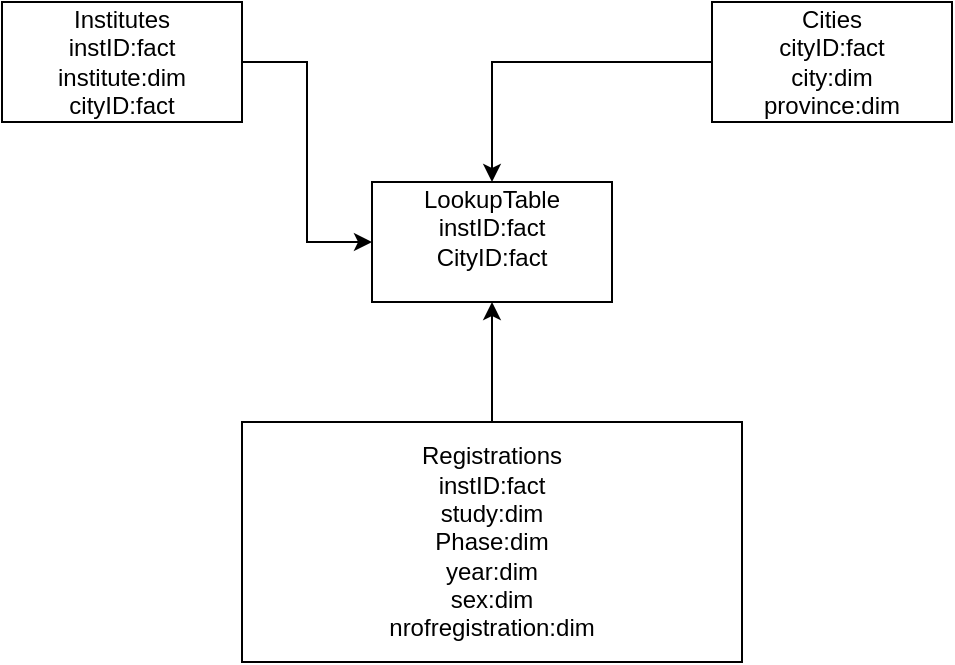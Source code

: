 <mxfile version="12.7.2" type="device"><diagram id="t-XyzGsvOoe--GTB5mO6" name="Page-1"><mxGraphModel dx="1108" dy="479" grid="1" gridSize="10" guides="1" tooltips="1" connect="1" arrows="1" fold="1" page="1" pageScale="1" pageWidth="826" pageHeight="1169" math="0" shadow="0"><root><mxCell id="0"/><mxCell id="1" parent="0"/><mxCell id="_t9LUuTm4OqtbSM9Wz8D-1" value="&lt;div&gt;LookupTable&lt;/div&gt;&lt;div&gt;instID:fact&lt;/div&gt;&lt;div&gt;CityID:fact&lt;/div&gt;&lt;div&gt;&lt;br&gt;&lt;/div&gt;" style="rounded=0;whiteSpace=wrap;html=1;" vertex="1" parent="1"><mxGeometry x="350" y="220" width="120" height="60" as="geometry"/></mxCell><mxCell id="_t9LUuTm4OqtbSM9Wz8D-6" style="edgeStyle=orthogonalEdgeStyle;rounded=0;orthogonalLoop=1;jettySize=auto;html=1;exitX=1;exitY=0.5;exitDx=0;exitDy=0;entryX=0;entryY=0.5;entryDx=0;entryDy=0;" edge="1" parent="1" source="_t9LUuTm4OqtbSM9Wz8D-2" target="_t9LUuTm4OqtbSM9Wz8D-1"><mxGeometry relative="1" as="geometry"/></mxCell><mxCell id="_t9LUuTm4OqtbSM9Wz8D-2" value="&lt;div&gt;Institutes&lt;/div&gt;&lt;div&gt;instID:fact&lt;/div&gt;&lt;div&gt;institute:dim&lt;/div&gt;&lt;div&gt;cityID:fact&lt;br&gt;&lt;/div&gt;" style="rounded=0;whiteSpace=wrap;html=1;" vertex="1" parent="1"><mxGeometry x="165" y="130" width="120" height="60" as="geometry"/></mxCell><mxCell id="_t9LUuTm4OqtbSM9Wz8D-8" style="edgeStyle=orthogonalEdgeStyle;rounded=0;orthogonalLoop=1;jettySize=auto;html=1;" edge="1" parent="1" source="_t9LUuTm4OqtbSM9Wz8D-3" target="_t9LUuTm4OqtbSM9Wz8D-1"><mxGeometry relative="1" as="geometry"/></mxCell><mxCell id="_t9LUuTm4OqtbSM9Wz8D-3" value="&lt;div&gt;Registrations&lt;/div&gt;&lt;div&gt;instID:fact&lt;/div&gt;&lt;div&gt;study:dim&lt;/div&gt;&lt;div&gt;Phase:dim&lt;/div&gt;&lt;div&gt;year:dim&lt;/div&gt;&lt;div&gt;sex:dim&lt;/div&gt;&lt;div&gt;nrofregistration:dim&lt;br&gt;&lt;/div&gt;" style="rounded=0;whiteSpace=wrap;html=1;" vertex="1" parent="1"><mxGeometry x="285" y="340" width="250" height="120" as="geometry"/></mxCell><mxCell id="_t9LUuTm4OqtbSM9Wz8D-7" style="edgeStyle=orthogonalEdgeStyle;rounded=0;orthogonalLoop=1;jettySize=auto;html=1;exitX=0;exitY=0.5;exitDx=0;exitDy=0;entryX=0.5;entryY=0;entryDx=0;entryDy=0;" edge="1" parent="1" source="_t9LUuTm4OqtbSM9Wz8D-4" target="_t9LUuTm4OqtbSM9Wz8D-1"><mxGeometry relative="1" as="geometry"/></mxCell><mxCell id="_t9LUuTm4OqtbSM9Wz8D-4" value="&lt;div&gt;Cities&lt;/div&gt;&lt;div&gt;cityID:fact&lt;/div&gt;&lt;div&gt;city:dim&lt;/div&gt;&lt;div&gt;province:dim&lt;br&gt;&lt;/div&gt;" style="rounded=0;whiteSpace=wrap;html=1;" vertex="1" parent="1"><mxGeometry x="520" y="130" width="120" height="60" as="geometry"/></mxCell></root></mxGraphModel></diagram></mxfile>
